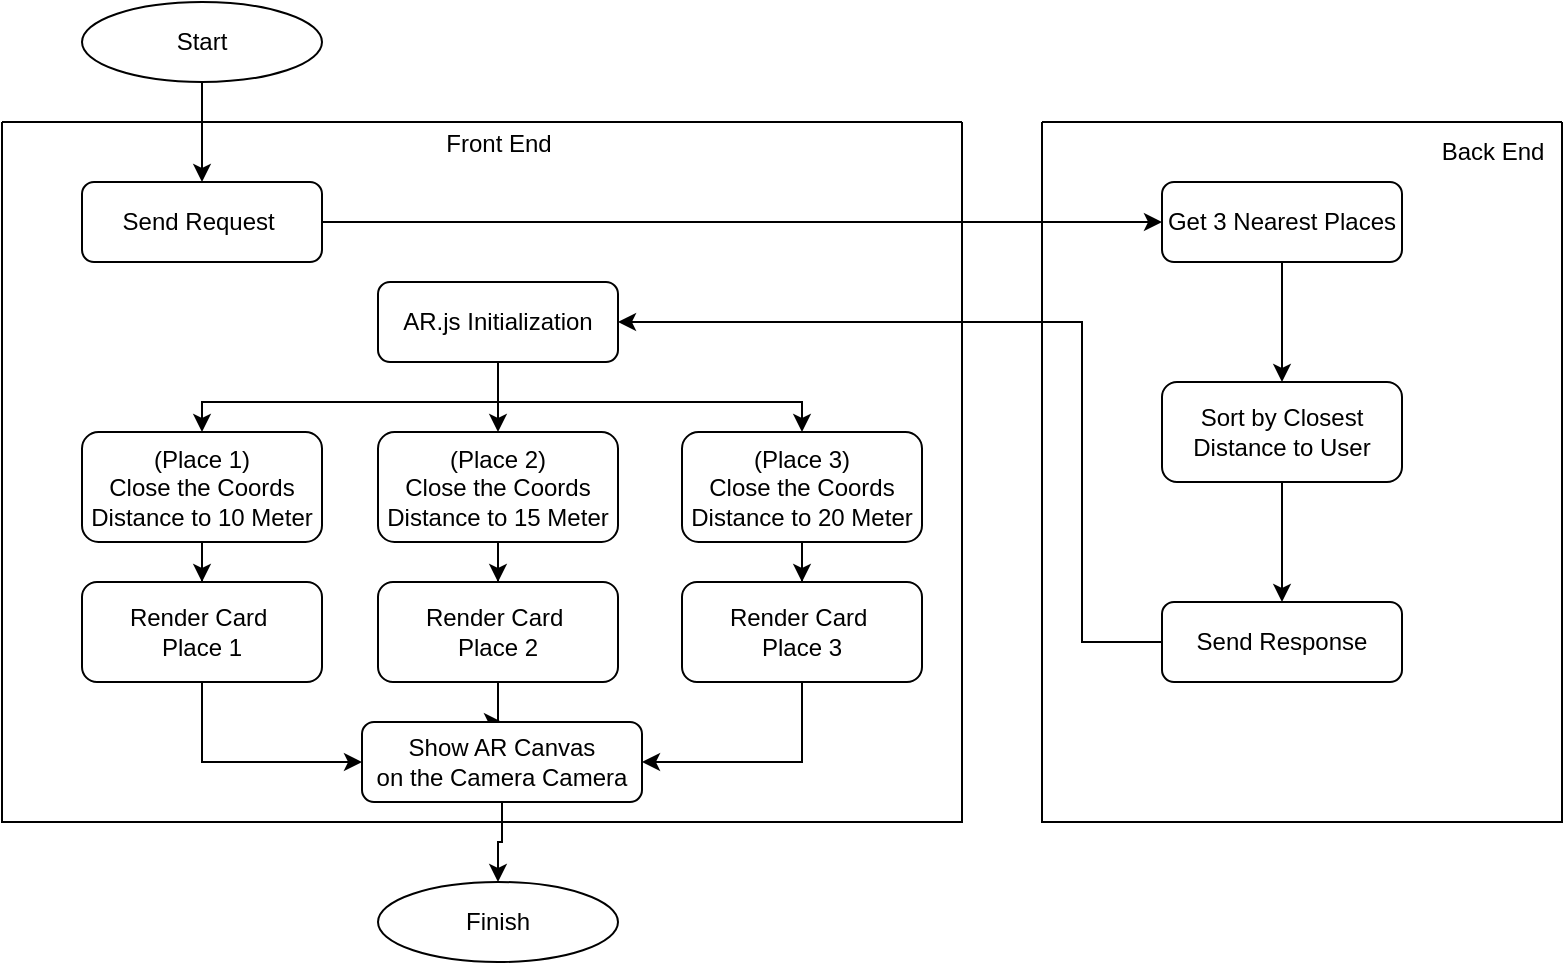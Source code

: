 <mxfile version="24.7.7">
  <diagram id="C5RBs43oDa-KdzZeNtuy" name="Page-1">
    <mxGraphModel dx="1049" dy="589" grid="1" gridSize="10" guides="1" tooltips="1" connect="1" arrows="1" fold="1" page="1" pageScale="1" pageWidth="827" pageHeight="1169" math="0" shadow="0">
      <root>
        <mxCell id="WIyWlLk6GJQsqaUBKTNV-0" />
        <mxCell id="WIyWlLk6GJQsqaUBKTNV-1" parent="WIyWlLk6GJQsqaUBKTNV-0" />
        <mxCell id="e-_WCHEav21t-MaE0KTX-1" style="edgeStyle=orthogonalEdgeStyle;rounded=0;orthogonalLoop=1;jettySize=auto;html=1;entryX=0.5;entryY=0;entryDx=0;entryDy=0;" parent="WIyWlLk6GJQsqaUBKTNV-1" source="e-_WCHEav21t-MaE0KTX-0" target="e-_WCHEav21t-MaE0KTX-4" edge="1">
          <mxGeometry relative="1" as="geometry">
            <mxPoint x="180" y="140" as="targetPoint" />
          </mxGeometry>
        </mxCell>
        <mxCell id="e-_WCHEav21t-MaE0KTX-0" value="Start" style="ellipse;whiteSpace=wrap;html=1;" parent="WIyWlLk6GJQsqaUBKTNV-1" vertex="1">
          <mxGeometry x="80" y="60" width="120" height="40" as="geometry" />
        </mxCell>
        <mxCell id="e-_WCHEav21t-MaE0KTX-11" value="" style="swimlane;startSize=0;" parent="WIyWlLk6GJQsqaUBKTNV-1" vertex="1">
          <mxGeometry x="40" y="120" width="480" height="350" as="geometry" />
        </mxCell>
        <mxCell id="e-_WCHEav21t-MaE0KTX-4" value="Send Request&amp;nbsp;" style="rounded=1;whiteSpace=wrap;html=1;fontSize=12;glass=0;strokeWidth=1;shadow=0;" parent="e-_WCHEav21t-MaE0KTX-11" vertex="1">
          <mxGeometry x="40" y="30" width="120" height="40" as="geometry" />
        </mxCell>
        <mxCell id="e-_WCHEav21t-MaE0KTX-51" value="Front End" style="text;html=1;align=center;verticalAlign=middle;resizable=0;points=[];autosize=1;strokeColor=none;fillColor=none;" parent="e-_WCHEav21t-MaE0KTX-11" vertex="1">
          <mxGeometry x="208" y="-4" width="80" height="30" as="geometry" />
        </mxCell>
        <mxCell id="e-_WCHEav21t-MaE0KTX-81" style="edgeStyle=orthogonalEdgeStyle;rounded=0;orthogonalLoop=1;jettySize=auto;html=1;entryX=0.5;entryY=0;entryDx=0;entryDy=0;" parent="e-_WCHEav21t-MaE0KTX-11" source="e-_WCHEav21t-MaE0KTX-73" target="e-_WCHEav21t-MaE0KTX-76" edge="1">
          <mxGeometry relative="1" as="geometry" />
        </mxCell>
        <mxCell id="e-_WCHEav21t-MaE0KTX-73" value="AR.js Initialization" style="rounded=1;whiteSpace=wrap;html=1;fontSize=12;glass=0;strokeWidth=1;shadow=0;" parent="e-_WCHEav21t-MaE0KTX-11" vertex="1">
          <mxGeometry x="188" y="80" width="120" height="40" as="geometry" />
        </mxCell>
        <mxCell id="e-_WCHEav21t-MaE0KTX-92" value="" style="edgeStyle=orthogonalEdgeStyle;rounded=0;orthogonalLoop=1;jettySize=auto;html=1;" parent="e-_WCHEav21t-MaE0KTX-11" source="e-_WCHEav21t-MaE0KTX-63" target="e-_WCHEav21t-MaE0KTX-85" edge="1">
          <mxGeometry relative="1" as="geometry" />
        </mxCell>
        <mxCell id="e-_WCHEav21t-MaE0KTX-63" value="&lt;div&gt;(Place 1)&lt;/div&gt;Close the Coords Distance to 10 Meter" style="rounded=1;whiteSpace=wrap;html=1;fontSize=12;glass=0;strokeWidth=1;shadow=0;" parent="e-_WCHEav21t-MaE0KTX-11" vertex="1">
          <mxGeometry x="40" y="155" width="120" height="55" as="geometry" />
        </mxCell>
        <mxCell id="e-_WCHEav21t-MaE0KTX-94" style="edgeStyle=orthogonalEdgeStyle;rounded=0;orthogonalLoop=1;jettySize=auto;html=1;entryX=0.5;entryY=0;entryDx=0;entryDy=0;" parent="e-_WCHEav21t-MaE0KTX-11" source="e-_WCHEav21t-MaE0KTX-76" target="e-_WCHEav21t-MaE0KTX-86" edge="1">
          <mxGeometry relative="1" as="geometry" />
        </mxCell>
        <mxCell id="e-_WCHEav21t-MaE0KTX-76" value="&lt;div&gt;(Place 2)&lt;/div&gt;Close the Coords Distance to 15 Meter" style="rounded=1;whiteSpace=wrap;html=1;fontSize=12;glass=0;strokeWidth=1;shadow=0;" parent="e-_WCHEav21t-MaE0KTX-11" vertex="1">
          <mxGeometry x="188" y="155" width="120" height="55" as="geometry" />
        </mxCell>
        <mxCell id="e-_WCHEav21t-MaE0KTX-95" value="" style="edgeStyle=orthogonalEdgeStyle;rounded=0;orthogonalLoop=1;jettySize=auto;html=1;" parent="e-_WCHEav21t-MaE0KTX-11" source="e-_WCHEav21t-MaE0KTX-77" target="e-_WCHEav21t-MaE0KTX-87" edge="1">
          <mxGeometry relative="1" as="geometry" />
        </mxCell>
        <mxCell id="e-_WCHEav21t-MaE0KTX-77" value="&lt;div&gt;(Place 3)&lt;/div&gt;Close the Coords Distance to 20 Meter" style="rounded=1;whiteSpace=wrap;html=1;fontSize=12;glass=0;strokeWidth=1;shadow=0;" parent="e-_WCHEav21t-MaE0KTX-11" vertex="1">
          <mxGeometry x="340" y="155" width="120" height="55" as="geometry" />
        </mxCell>
        <mxCell id="e-_WCHEav21t-MaE0KTX-82" style="edgeStyle=orthogonalEdgeStyle;rounded=0;orthogonalLoop=1;jettySize=auto;html=1;entryX=0.5;entryY=0;entryDx=0;entryDy=0;exitX=0.5;exitY=1;exitDx=0;exitDy=0;" parent="e-_WCHEav21t-MaE0KTX-11" source="e-_WCHEav21t-MaE0KTX-73" target="e-_WCHEav21t-MaE0KTX-63" edge="1">
          <mxGeometry relative="1" as="geometry">
            <mxPoint x="258" y="130" as="sourcePoint" />
            <mxPoint x="258" y="165" as="targetPoint" />
            <Array as="points">
              <mxPoint x="248" y="140" />
              <mxPoint x="100" y="140" />
            </Array>
          </mxGeometry>
        </mxCell>
        <mxCell id="e-_WCHEav21t-MaE0KTX-83" style="edgeStyle=orthogonalEdgeStyle;rounded=0;orthogonalLoop=1;jettySize=auto;html=1;entryX=0.5;entryY=0;entryDx=0;entryDy=0;exitX=0.5;exitY=1;exitDx=0;exitDy=0;" parent="e-_WCHEav21t-MaE0KTX-11" source="e-_WCHEav21t-MaE0KTX-73" target="e-_WCHEav21t-MaE0KTX-77" edge="1">
          <mxGeometry relative="1" as="geometry">
            <mxPoint x="250" y="120" as="sourcePoint" />
            <mxPoint x="110" y="165" as="targetPoint" />
            <Array as="points">
              <mxPoint x="248" y="140" />
              <mxPoint x="400" y="140" />
            </Array>
          </mxGeometry>
        </mxCell>
        <mxCell id="e-_WCHEav21t-MaE0KTX-91" style="edgeStyle=orthogonalEdgeStyle;rounded=0;orthogonalLoop=1;jettySize=auto;html=1;entryX=0;entryY=0.5;entryDx=0;entryDy=0;" parent="e-_WCHEav21t-MaE0KTX-11" source="e-_WCHEav21t-MaE0KTX-85" target="e-_WCHEav21t-MaE0KTX-23" edge="1">
          <mxGeometry relative="1" as="geometry">
            <Array as="points">
              <mxPoint x="100" y="320" />
            </Array>
          </mxGeometry>
        </mxCell>
        <mxCell id="e-_WCHEav21t-MaE0KTX-85" value="Render Card&amp;nbsp;&lt;div&gt;Place 1&lt;div&gt;&lt;/div&gt;&lt;/div&gt;" style="rounded=1;whiteSpace=wrap;html=1;fontSize=12;glass=0;strokeWidth=1;shadow=0;" parent="e-_WCHEav21t-MaE0KTX-11" vertex="1">
          <mxGeometry x="40" y="230" width="120" height="50" as="geometry" />
        </mxCell>
        <mxCell id="e-_WCHEav21t-MaE0KTX-89" style="edgeStyle=orthogonalEdgeStyle;rounded=0;orthogonalLoop=1;jettySize=auto;html=1;" parent="e-_WCHEav21t-MaE0KTX-11" source="e-_WCHEav21t-MaE0KTX-86" target="e-_WCHEav21t-MaE0KTX-23" edge="1">
          <mxGeometry relative="1" as="geometry" />
        </mxCell>
        <mxCell id="e-_WCHEav21t-MaE0KTX-86" value="Render Card&amp;nbsp;&lt;br&gt;&lt;div&gt;&lt;span style=&quot;background-color: initial;&quot;&gt;Place&lt;/span&gt;&amp;nbsp;2&lt;div&gt;&lt;/div&gt;&lt;/div&gt;" style="rounded=1;whiteSpace=wrap;html=1;fontSize=12;glass=0;strokeWidth=1;shadow=0;" parent="e-_WCHEav21t-MaE0KTX-11" vertex="1">
          <mxGeometry x="188" y="230" width="120" height="50" as="geometry" />
        </mxCell>
        <mxCell id="e-_WCHEav21t-MaE0KTX-90" style="edgeStyle=orthogonalEdgeStyle;rounded=0;orthogonalLoop=1;jettySize=auto;html=1;entryX=1;entryY=0.5;entryDx=0;entryDy=0;" parent="e-_WCHEav21t-MaE0KTX-11" source="e-_WCHEav21t-MaE0KTX-87" target="e-_WCHEav21t-MaE0KTX-23" edge="1">
          <mxGeometry relative="1" as="geometry">
            <Array as="points">
              <mxPoint x="400" y="320" />
            </Array>
          </mxGeometry>
        </mxCell>
        <mxCell id="e-_WCHEav21t-MaE0KTX-87" value="Render Card&amp;nbsp;&lt;br&gt;&lt;div&gt;&lt;span style=&quot;background-color: initial;&quot;&gt;Place&lt;/span&gt;&amp;nbsp;3&lt;div&gt;&lt;/div&gt;&lt;/div&gt;" style="rounded=1;whiteSpace=wrap;html=1;fontSize=12;glass=0;strokeWidth=1;shadow=0;" parent="e-_WCHEav21t-MaE0KTX-11" vertex="1">
          <mxGeometry x="340" y="230" width="120" height="50" as="geometry" />
        </mxCell>
        <mxCell id="e-_WCHEav21t-MaE0KTX-23" value="Show AR Canvas&lt;div&gt;on the Camera Camera&lt;/div&gt;" style="rounded=1;whiteSpace=wrap;html=1;fontSize=12;glass=0;strokeWidth=1;shadow=0;" parent="e-_WCHEav21t-MaE0KTX-11" vertex="1">
          <mxGeometry x="180" y="300" width="140" height="40" as="geometry" />
        </mxCell>
        <mxCell id="e-_WCHEav21t-MaE0KTX-12" value="" style="swimlane;startSize=0;" parent="WIyWlLk6GJQsqaUBKTNV-1" vertex="1">
          <mxGeometry x="560" y="120" width="260" height="350" as="geometry" />
        </mxCell>
        <mxCell id="e-_WCHEav21t-MaE0KTX-71" style="edgeStyle=orthogonalEdgeStyle;rounded=0;orthogonalLoop=1;jettySize=auto;html=1;" parent="e-_WCHEav21t-MaE0KTX-12" source="e-_WCHEav21t-MaE0KTX-15" target="e-_WCHEav21t-MaE0KTX-69" edge="1">
          <mxGeometry relative="1" as="geometry" />
        </mxCell>
        <mxCell id="e-_WCHEav21t-MaE0KTX-15" value="Get 3 Nearest Places" style="rounded=1;whiteSpace=wrap;html=1;fontSize=12;glass=0;strokeWidth=1;shadow=0;" parent="e-_WCHEav21t-MaE0KTX-12" vertex="1">
          <mxGeometry x="60" y="30" width="120" height="40" as="geometry" />
        </mxCell>
        <mxCell id="e-_WCHEav21t-MaE0KTX-52" value="Back End" style="text;html=1;align=center;verticalAlign=middle;resizable=0;points=[];autosize=1;strokeColor=none;fillColor=none;" parent="e-_WCHEav21t-MaE0KTX-12" vertex="1">
          <mxGeometry x="190" width="70" height="30" as="geometry" />
        </mxCell>
        <mxCell id="e-_WCHEav21t-MaE0KTX-72" value="" style="edgeStyle=orthogonalEdgeStyle;rounded=0;orthogonalLoop=1;jettySize=auto;html=1;" parent="e-_WCHEav21t-MaE0KTX-12" source="e-_WCHEav21t-MaE0KTX-69" target="e-_WCHEav21t-MaE0KTX-70" edge="1">
          <mxGeometry relative="1" as="geometry" />
        </mxCell>
        <mxCell id="e-_WCHEav21t-MaE0KTX-69" value="Sort by Closest Distance to User" style="rounded=1;whiteSpace=wrap;html=1;fontSize=12;glass=0;strokeWidth=1;shadow=0;" parent="e-_WCHEav21t-MaE0KTX-12" vertex="1">
          <mxGeometry x="60" y="130" width="120" height="50" as="geometry" />
        </mxCell>
        <mxCell id="e-_WCHEav21t-MaE0KTX-70" value="Send Response" style="rounded=1;whiteSpace=wrap;html=1;fontSize=12;glass=0;strokeWidth=1;shadow=0;" parent="e-_WCHEav21t-MaE0KTX-12" vertex="1">
          <mxGeometry x="60" y="240" width="120" height="40" as="geometry" />
        </mxCell>
        <mxCell id="e-_WCHEav21t-MaE0KTX-47" value="Finish" style="ellipse;whiteSpace=wrap;html=1;" parent="WIyWlLk6GJQsqaUBKTNV-1" vertex="1">
          <mxGeometry x="228" y="500" width="120" height="40" as="geometry" />
        </mxCell>
        <mxCell id="e-_WCHEav21t-MaE0KTX-67" style="edgeStyle=orthogonalEdgeStyle;rounded=0;orthogonalLoop=1;jettySize=auto;html=1;entryX=0;entryY=0.5;entryDx=0;entryDy=0;" parent="WIyWlLk6GJQsqaUBKTNV-1" source="e-_WCHEav21t-MaE0KTX-4" target="e-_WCHEav21t-MaE0KTX-15" edge="1">
          <mxGeometry relative="1" as="geometry" />
        </mxCell>
        <mxCell id="e-_WCHEav21t-MaE0KTX-74" style="edgeStyle=orthogonalEdgeStyle;rounded=0;orthogonalLoop=1;jettySize=auto;html=1;entryX=1;entryY=0.5;entryDx=0;entryDy=0;exitX=0;exitY=0.5;exitDx=0;exitDy=0;" parent="WIyWlLk6GJQsqaUBKTNV-1" source="e-_WCHEav21t-MaE0KTX-70" target="e-_WCHEav21t-MaE0KTX-73" edge="1">
          <mxGeometry relative="1" as="geometry">
            <Array as="points">
              <mxPoint x="580" y="380" />
              <mxPoint x="580" y="220" />
            </Array>
          </mxGeometry>
        </mxCell>
        <mxCell id="e-_WCHEav21t-MaE0KTX-88" style="edgeStyle=orthogonalEdgeStyle;rounded=0;orthogonalLoop=1;jettySize=auto;html=1;entryX=0.5;entryY=0;entryDx=0;entryDy=0;" parent="WIyWlLk6GJQsqaUBKTNV-1" source="e-_WCHEav21t-MaE0KTX-23" target="e-_WCHEav21t-MaE0KTX-47" edge="1">
          <mxGeometry relative="1" as="geometry" />
        </mxCell>
      </root>
    </mxGraphModel>
  </diagram>
</mxfile>
